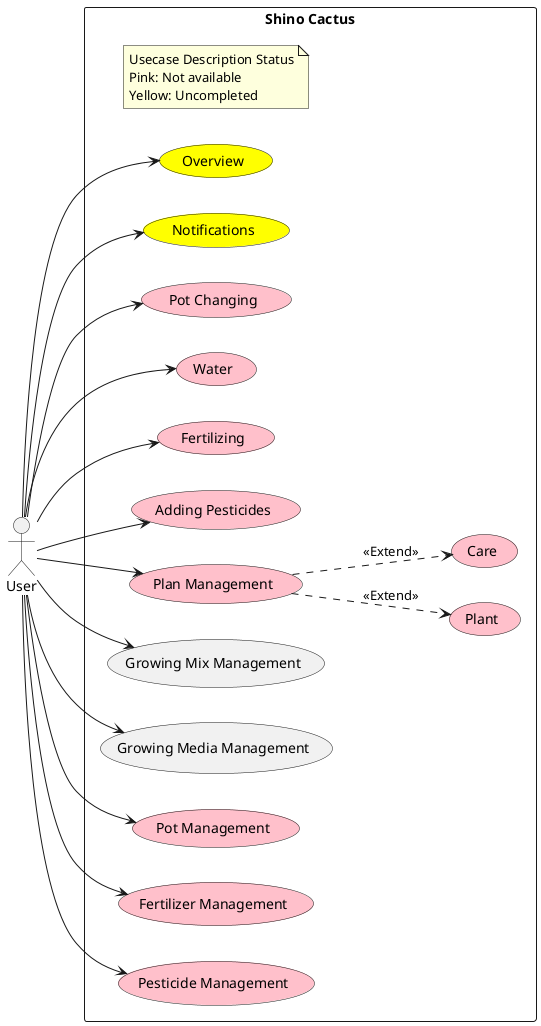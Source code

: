 @startuml Usecase
left to right direction
actor User
rectangle "Shino Cactus" as ShinoCactus{
    note "Usecase Description Status\nPink: Not available\nYellow: Uncompleted" as CommonNote

    usecase Overview #Yellow
    usecase Notifications #Yellow
    usecase "Pot Changing" as PotC #pink
    usecase Water #pink
    usecase Fertilizing #pink 
    usecase "Adding Pesticides" as APesticides #pink
    usecase "Plan Management" as PlanM #pink
    usecase Plant #pink
    usecase Care #pink
    usecase "Growing Mix Management" as GXM
    usecase "Growing Media Management" as GMM
    usecase "Pot Management" as PotM #pink
    usecase "Fertilizer Management" as FertilizerM #pink
    usecase "Pesticide Management" as PesticideM #pink
}

User --> Overview
User --> Notifications
User --> PotC
User --> Water
User --> Fertilizing
User --> APesticides
User --> PlanM
User --> GXM
User --> GMM
User --> PotM
User --> FertilizerM
User --> PesticideM

PlanM ..> Plant : <<Extend>>
PlanM ..> Care : <<Extend>>
@enduml